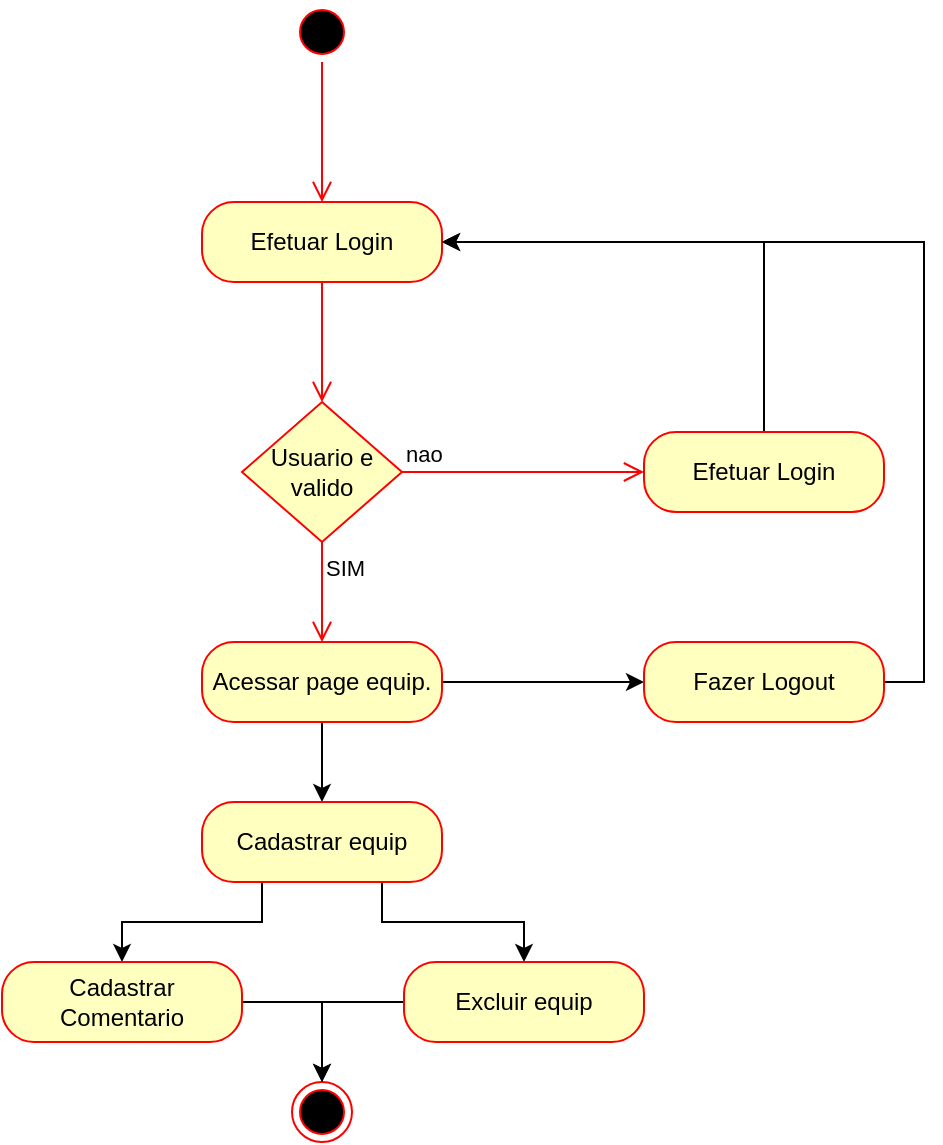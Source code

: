 <mxfile version="16.5.2" type="device" pages="2"><diagram id="QzhUx47uFVFr1WJcI9zo" name="Atividades"><mxGraphModel dx="542" dy="513" grid="1" gridSize="10" guides="1" tooltips="1" connect="1" arrows="1" fold="1" page="1" pageScale="1" pageWidth="827" pageHeight="1169" math="0" shadow="0"><root><mxCell id="0"/><mxCell id="1" parent="0"/><mxCell id="RXyafjh_DnvOG215mz1Y-1" value="" style="ellipse;html=1;shape=startState;fillColor=#000000;strokeColor=#ff0000;" vertex="1" parent="1"><mxGeometry x="384" width="30" height="30" as="geometry"/></mxCell><mxCell id="RXyafjh_DnvOG215mz1Y-2" value="" style="edgeStyle=orthogonalEdgeStyle;html=1;verticalAlign=bottom;endArrow=open;endSize=8;strokeColor=#ff0000;rounded=0;entryX=0.5;entryY=0;entryDx=0;entryDy=0;" edge="1" source="RXyafjh_DnvOG215mz1Y-1" parent="1" target="RXyafjh_DnvOG215mz1Y-4"><mxGeometry relative="1" as="geometry"><mxPoint x="399" y="90" as="targetPoint"/></mxGeometry></mxCell><mxCell id="RXyafjh_DnvOG215mz1Y-3" value="" style="ellipse;html=1;shape=endState;fillColor=#000000;strokeColor=#ff0000;" vertex="1" parent="1"><mxGeometry x="384" y="540" width="30" height="30" as="geometry"/></mxCell><mxCell id="RXyafjh_DnvOG215mz1Y-4" value="Efetuar Login" style="rounded=1;whiteSpace=wrap;html=1;arcSize=40;fontColor=#000000;fillColor=#ffffc0;strokeColor=#ff0000;" vertex="1" parent="1"><mxGeometry x="339" y="100" width="120" height="40" as="geometry"/></mxCell><mxCell id="RXyafjh_DnvOG215mz1Y-5" value="" style="edgeStyle=orthogonalEdgeStyle;html=1;verticalAlign=bottom;endArrow=open;endSize=8;strokeColor=#ff0000;rounded=0;" edge="1" source="RXyafjh_DnvOG215mz1Y-4" parent="1"><mxGeometry relative="1" as="geometry"><mxPoint x="399" y="200" as="targetPoint"/></mxGeometry></mxCell><mxCell id="RXyafjh_DnvOG215mz1Y-6" value="Usuario e valido" style="rhombus;whiteSpace=wrap;html=1;fillColor=#ffffc0;strokeColor=#ff0000;" vertex="1" parent="1"><mxGeometry x="359" y="200" width="80" height="70" as="geometry"/></mxCell><mxCell id="RXyafjh_DnvOG215mz1Y-7" value="nao" style="edgeStyle=orthogonalEdgeStyle;html=1;align=left;verticalAlign=bottom;endArrow=open;endSize=8;strokeColor=#ff0000;rounded=0;" edge="1" source="RXyafjh_DnvOG215mz1Y-6" parent="1"><mxGeometry x="-1" relative="1" as="geometry"><mxPoint x="560" y="235" as="targetPoint"/></mxGeometry></mxCell><mxCell id="RXyafjh_DnvOG215mz1Y-8" value="SIM" style="edgeStyle=orthogonalEdgeStyle;html=1;align=left;verticalAlign=top;endArrow=open;endSize=8;strokeColor=#ff0000;rounded=0;" edge="1" source="RXyafjh_DnvOG215mz1Y-6" parent="1"><mxGeometry x="-1" relative="1" as="geometry"><mxPoint x="399" y="320" as="targetPoint"/></mxGeometry></mxCell><mxCell id="RXyafjh_DnvOG215mz1Y-10" style="edgeStyle=orthogonalEdgeStyle;rounded=0;orthogonalLoop=1;jettySize=auto;html=1;entryX=1;entryY=0.5;entryDx=0;entryDy=0;" edge="1" parent="1" source="RXyafjh_DnvOG215mz1Y-9" target="RXyafjh_DnvOG215mz1Y-4"><mxGeometry relative="1" as="geometry"><Array as="points"><mxPoint x="620" y="120"/></Array></mxGeometry></mxCell><mxCell id="RXyafjh_DnvOG215mz1Y-9" value="Efetuar Login" style="rounded=1;whiteSpace=wrap;html=1;arcSize=40;fontColor=#000000;fillColor=#ffffc0;strokeColor=#ff0000;" vertex="1" parent="1"><mxGeometry x="560" y="215" width="120" height="40" as="geometry"/></mxCell><mxCell id="RXyafjh_DnvOG215mz1Y-18" style="edgeStyle=orthogonalEdgeStyle;rounded=0;orthogonalLoop=1;jettySize=auto;html=1;exitX=0.5;exitY=1;exitDx=0;exitDy=0;" edge="1" parent="1" source="RXyafjh_DnvOG215mz1Y-11" target="RXyafjh_DnvOG215mz1Y-12"><mxGeometry relative="1" as="geometry"/></mxCell><mxCell id="RXyafjh_DnvOG215mz1Y-19" style="edgeStyle=orthogonalEdgeStyle;rounded=0;orthogonalLoop=1;jettySize=auto;html=1;exitX=1;exitY=0.5;exitDx=0;exitDy=0;" edge="1" parent="1" source="RXyafjh_DnvOG215mz1Y-11" target="RXyafjh_DnvOG215mz1Y-15"><mxGeometry relative="1" as="geometry"/></mxCell><mxCell id="RXyafjh_DnvOG215mz1Y-11" value="Acessar page equip." style="rounded=1;whiteSpace=wrap;html=1;arcSize=40;fontColor=#000000;fillColor=#ffffc0;strokeColor=#ff0000;" vertex="1" parent="1"><mxGeometry x="339" y="320" width="120" height="40" as="geometry"/></mxCell><mxCell id="RXyafjh_DnvOG215mz1Y-16" style="edgeStyle=orthogonalEdgeStyle;rounded=0;orthogonalLoop=1;jettySize=auto;html=1;exitX=0.25;exitY=1;exitDx=0;exitDy=0;" edge="1" parent="1" source="RXyafjh_DnvOG215mz1Y-12" target="RXyafjh_DnvOG215mz1Y-14"><mxGeometry relative="1" as="geometry"/></mxCell><mxCell id="RXyafjh_DnvOG215mz1Y-17" style="edgeStyle=orthogonalEdgeStyle;rounded=0;orthogonalLoop=1;jettySize=auto;html=1;exitX=0.75;exitY=1;exitDx=0;exitDy=0;" edge="1" parent="1" source="RXyafjh_DnvOG215mz1Y-12" target="RXyafjh_DnvOG215mz1Y-13"><mxGeometry relative="1" as="geometry"/></mxCell><mxCell id="RXyafjh_DnvOG215mz1Y-12" value="Cadastrar equip" style="rounded=1;whiteSpace=wrap;html=1;arcSize=40;fontColor=#000000;fillColor=#ffffc0;strokeColor=#ff0000;" vertex="1" parent="1"><mxGeometry x="339" y="400" width="120" height="40" as="geometry"/></mxCell><mxCell id="RXyafjh_DnvOG215mz1Y-22" style="edgeStyle=orthogonalEdgeStyle;rounded=0;orthogonalLoop=1;jettySize=auto;html=1;" edge="1" parent="1" source="RXyafjh_DnvOG215mz1Y-13" target="RXyafjh_DnvOG215mz1Y-3"><mxGeometry relative="1" as="geometry"/></mxCell><mxCell id="RXyafjh_DnvOG215mz1Y-13" value="Excluir equip" style="rounded=1;whiteSpace=wrap;html=1;arcSize=40;fontColor=#000000;fillColor=#ffffc0;strokeColor=#ff0000;" vertex="1" parent="1"><mxGeometry x="440" y="480" width="120" height="40" as="geometry"/></mxCell><mxCell id="RXyafjh_DnvOG215mz1Y-21" style="edgeStyle=orthogonalEdgeStyle;rounded=0;orthogonalLoop=1;jettySize=auto;html=1;" edge="1" parent="1" source="RXyafjh_DnvOG215mz1Y-14" target="RXyafjh_DnvOG215mz1Y-3"><mxGeometry relative="1" as="geometry"/></mxCell><mxCell id="RXyafjh_DnvOG215mz1Y-14" value="Cadastrar Comentario" style="rounded=1;whiteSpace=wrap;html=1;arcSize=40;fontColor=#000000;fillColor=#ffffc0;strokeColor=#ff0000;" vertex="1" parent="1"><mxGeometry x="239" y="480" width="120" height="40" as="geometry"/></mxCell><mxCell id="RXyafjh_DnvOG215mz1Y-20" style="edgeStyle=orthogonalEdgeStyle;rounded=0;orthogonalLoop=1;jettySize=auto;html=1;exitX=1;exitY=0.5;exitDx=0;exitDy=0;" edge="1" parent="1" source="RXyafjh_DnvOG215mz1Y-15" target="RXyafjh_DnvOG215mz1Y-4"><mxGeometry relative="1" as="geometry"><Array as="points"><mxPoint x="700" y="340"/><mxPoint x="700" y="120"/></Array></mxGeometry></mxCell><mxCell id="RXyafjh_DnvOG215mz1Y-15" value="Fazer Logout" style="rounded=1;whiteSpace=wrap;html=1;arcSize=40;fontColor=#000000;fillColor=#ffffc0;strokeColor=#ff0000;" vertex="1" parent="1"><mxGeometry x="560" y="320" width="120" height="40" as="geometry"/></mxCell></root></mxGraphModel></diagram><diagram id="NHq4aPXF-pEHQv_GfI_e" name="Logico"><mxGraphModel dx="813" dy="770" grid="1" gridSize="10" guides="1" tooltips="1" connect="1" arrows="1" fold="1" page="1" pageScale="1" pageWidth="827" pageHeight="1169" math="0" shadow="0"><root><mxCell id="Qe6hFHJj5WQMaI9tV6eL-0"/><mxCell id="Qe6hFHJj5WQMaI9tV6eL-1" parent="Qe6hFHJj5WQMaI9tV6eL-0"/><mxCell id="_TYozRC-S6F0wH7qAVoj-0" value="Comentarios" style="shape=table;startSize=30;container=1;collapsible=1;childLayout=tableLayout;fixedRows=1;rowLines=0;fontStyle=1;align=center;resizeLast=1;" vertex="1" parent="Qe6hFHJj5WQMaI9tV6eL-1"><mxGeometry x="450" y="160" width="180" height="190" as="geometry"/></mxCell><mxCell id="_TYozRC-S6F0wH7qAVoj-1" value="" style="shape=tableRow;horizontal=0;startSize=0;swimlaneHead=0;swimlaneBody=0;fillColor=none;collapsible=0;dropTarget=0;points=[[0,0.5],[1,0.5]];portConstraint=eastwest;top=0;left=0;right=0;bottom=1;" vertex="1" parent="_TYozRC-S6F0wH7qAVoj-0"><mxGeometry y="30" width="180" height="30" as="geometry"/></mxCell><mxCell id="_TYozRC-S6F0wH7qAVoj-2" value="PK" style="shape=partialRectangle;connectable=0;fillColor=none;top=0;left=0;bottom=0;right=0;fontStyle=1;overflow=hidden;" vertex="1" parent="_TYozRC-S6F0wH7qAVoj-1"><mxGeometry width="30" height="30" as="geometry"><mxRectangle width="30" height="30" as="alternateBounds"/></mxGeometry></mxCell><mxCell id="_TYozRC-S6F0wH7qAVoj-3" value="id" style="shape=partialRectangle;connectable=0;fillColor=none;top=0;left=0;bottom=0;right=0;align=left;spacingLeft=6;fontStyle=5;overflow=hidden;" vertex="1" parent="_TYozRC-S6F0wH7qAVoj-1"><mxGeometry x="30" width="150" height="30" as="geometry"><mxRectangle width="150" height="30" as="alternateBounds"/></mxGeometry></mxCell><mxCell id="_TYozRC-S6F0wH7qAVoj-65" value="" style="shape=tableRow;horizontal=0;startSize=0;swimlaneHead=0;swimlaneBody=0;fillColor=none;collapsible=0;dropTarget=0;points=[[0,0.5],[1,0.5]];portConstraint=eastwest;top=0;left=0;right=0;bottom=1;" vertex="1" parent="_TYozRC-S6F0wH7qAVoj-0"><mxGeometry y="60" width="180" height="30" as="geometry"/></mxCell><mxCell id="_TYozRC-S6F0wH7qAVoj-66" value="FK" style="shape=partialRectangle;connectable=0;fillColor=none;top=0;left=0;bottom=0;right=0;fontStyle=1;overflow=hidden;" vertex="1" parent="_TYozRC-S6F0wH7qAVoj-65"><mxGeometry width="30" height="30" as="geometry"><mxRectangle width="30" height="30" as="alternateBounds"/></mxGeometry></mxCell><mxCell id="_TYozRC-S6F0wH7qAVoj-67" value="idPerfis" style="shape=partialRectangle;connectable=0;fillColor=none;top=0;left=0;bottom=0;right=0;align=left;spacingLeft=6;fontStyle=5;overflow=hidden;" vertex="1" parent="_TYozRC-S6F0wH7qAVoj-65"><mxGeometry x="30" width="150" height="30" as="geometry"><mxRectangle width="150" height="30" as="alternateBounds"/></mxGeometry></mxCell><mxCell id="_TYozRC-S6F0wH7qAVoj-68" value="" style="shape=tableRow;horizontal=0;startSize=0;swimlaneHead=0;swimlaneBody=0;fillColor=none;collapsible=0;dropTarget=0;points=[[0,0.5],[1,0.5]];portConstraint=eastwest;top=0;left=0;right=0;bottom=1;" vertex="1" parent="_TYozRC-S6F0wH7qAVoj-0"><mxGeometry y="90" width="180" height="30" as="geometry"/></mxCell><mxCell id="_TYozRC-S6F0wH7qAVoj-69" value="FK" style="shape=partialRectangle;connectable=0;fillColor=none;top=0;left=0;bottom=0;right=0;fontStyle=1;overflow=hidden;" vertex="1" parent="_TYozRC-S6F0wH7qAVoj-68"><mxGeometry width="30" height="30" as="geometry"><mxRectangle width="30" height="30" as="alternateBounds"/></mxGeometry></mxCell><mxCell id="_TYozRC-S6F0wH7qAVoj-70" value="idEquipamentos" style="shape=partialRectangle;connectable=0;fillColor=none;top=0;left=0;bottom=0;right=0;align=left;spacingLeft=6;fontStyle=5;overflow=hidden;" vertex="1" parent="_TYozRC-S6F0wH7qAVoj-68"><mxGeometry x="30" width="150" height="30" as="geometry"><mxRectangle width="150" height="30" as="alternateBounds"/></mxGeometry></mxCell><mxCell id="_TYozRC-S6F0wH7qAVoj-10" value="" style="shape=tableRow;horizontal=0;startSize=0;swimlaneHead=0;swimlaneBody=0;fillColor=none;collapsible=0;dropTarget=0;points=[[0,0.5],[1,0.5]];portConstraint=eastwest;top=0;left=0;right=0;bottom=0;" vertex="1" parent="_TYozRC-S6F0wH7qAVoj-0"><mxGeometry y="120" width="180" height="30" as="geometry"/></mxCell><mxCell id="_TYozRC-S6F0wH7qAVoj-11" value="" style="shape=partialRectangle;connectable=0;fillColor=none;top=0;left=0;bottom=0;right=0;editable=1;overflow=hidden;" vertex="1" parent="_TYozRC-S6F0wH7qAVoj-10"><mxGeometry width="30" height="30" as="geometry"><mxRectangle width="30" height="30" as="alternateBounds"/></mxGeometry></mxCell><mxCell id="_TYozRC-S6F0wH7qAVoj-12" value="Comentario varchar(255)" style="shape=partialRectangle;connectable=0;fillColor=none;top=0;left=0;bottom=0;right=0;align=left;spacingLeft=6;overflow=hidden;" vertex="1" parent="_TYozRC-S6F0wH7qAVoj-10"><mxGeometry x="30" width="150" height="30" as="geometry"><mxRectangle width="150" height="30" as="alternateBounds"/></mxGeometry></mxCell><mxCell id="_TYozRC-S6F0wH7qAVoj-7" value="" style="shape=tableRow;horizontal=0;startSize=0;swimlaneHead=0;swimlaneBody=0;fillColor=none;collapsible=0;dropTarget=0;points=[[0,0.5],[1,0.5]];portConstraint=eastwest;top=0;left=0;right=0;bottom=0;" vertex="1" parent="_TYozRC-S6F0wH7qAVoj-0"><mxGeometry y="150" width="180" height="30" as="geometry"/></mxCell><mxCell id="_TYozRC-S6F0wH7qAVoj-8" value="" style="shape=partialRectangle;connectable=0;fillColor=none;top=0;left=0;bottom=0;right=0;editable=1;overflow=hidden;" vertex="1" parent="_TYozRC-S6F0wH7qAVoj-7"><mxGeometry width="30" height="30" as="geometry"><mxRectangle width="30" height="30" as="alternateBounds"/></mxGeometry></mxCell><mxCell id="_TYozRC-S6F0wH7qAVoj-9" value="Data datetime" style="shape=partialRectangle;connectable=0;fillColor=none;top=0;left=0;bottom=0;right=0;align=left;spacingLeft=6;overflow=hidden;" vertex="1" parent="_TYozRC-S6F0wH7qAVoj-7"><mxGeometry x="30" width="150" height="30" as="geometry"><mxRectangle width="150" height="30" as="alternateBounds"/></mxGeometry></mxCell><mxCell id="_TYozRC-S6F0wH7qAVoj-13" value="Usuarios" style="shape=table;startSize=30;container=1;collapsible=1;childLayout=tableLayout;fixedRows=1;rowLines=0;fontStyle=1;align=center;resizeLast=1;" vertex="1" parent="Qe6hFHJj5WQMaI9tV6eL-1"><mxGeometry x="450" width="180" height="130" as="geometry"/></mxCell><mxCell id="_TYozRC-S6F0wH7qAVoj-14" value="" style="shape=tableRow;horizontal=0;startSize=0;swimlaneHead=0;swimlaneBody=0;fillColor=none;collapsible=0;dropTarget=0;points=[[0,0.5],[1,0.5]];portConstraint=eastwest;top=0;left=0;right=0;bottom=1;" vertex="1" parent="_TYozRC-S6F0wH7qAVoj-13"><mxGeometry y="30" width="180" height="30" as="geometry"/></mxCell><mxCell id="_TYozRC-S6F0wH7qAVoj-15" value="PK" style="shape=partialRectangle;connectable=0;fillColor=none;top=0;left=0;bottom=0;right=0;fontStyle=1;overflow=hidden;" vertex="1" parent="_TYozRC-S6F0wH7qAVoj-14"><mxGeometry width="30" height="30" as="geometry"><mxRectangle width="30" height="30" as="alternateBounds"/></mxGeometry></mxCell><mxCell id="_TYozRC-S6F0wH7qAVoj-16" value="id" style="shape=partialRectangle;connectable=0;fillColor=none;top=0;left=0;bottom=0;right=0;align=left;spacingLeft=6;fontStyle=5;overflow=hidden;" vertex="1" parent="_TYozRC-S6F0wH7qAVoj-14"><mxGeometry x="30" width="150" height="30" as="geometry"><mxRectangle width="150" height="30" as="alternateBounds"/></mxGeometry></mxCell><mxCell id="_TYozRC-S6F0wH7qAVoj-56" value="" style="shape=tableRow;horizontal=0;startSize=0;swimlaneHead=0;swimlaneBody=0;fillColor=none;collapsible=0;dropTarget=0;points=[[0,0.5],[1,0.5]];portConstraint=eastwest;top=0;left=0;right=0;bottom=1;" vertex="1" parent="_TYozRC-S6F0wH7qAVoj-13"><mxGeometry y="60" width="180" height="30" as="geometry"/></mxCell><mxCell id="_TYozRC-S6F0wH7qAVoj-57" value="FK" style="shape=partialRectangle;connectable=0;fillColor=none;top=0;left=0;bottom=0;right=0;fontStyle=1;overflow=hidden;" vertex="1" parent="_TYozRC-S6F0wH7qAVoj-56"><mxGeometry width="30" height="30" as="geometry"><mxRectangle width="30" height="30" as="alternateBounds"/></mxGeometry></mxCell><mxCell id="_TYozRC-S6F0wH7qAVoj-58" value="idPerfis" style="shape=partialRectangle;connectable=0;fillColor=none;top=0;left=0;bottom=0;right=0;align=left;spacingLeft=6;fontStyle=5;overflow=hidden;" vertex="1" parent="_TYozRC-S6F0wH7qAVoj-56"><mxGeometry x="30" width="150" height="30" as="geometry"><mxRectangle width="150" height="30" as="alternateBounds"/></mxGeometry></mxCell><mxCell id="_TYozRC-S6F0wH7qAVoj-17" value="" style="shape=tableRow;horizontal=0;startSize=0;swimlaneHead=0;swimlaneBody=0;fillColor=none;collapsible=0;dropTarget=0;points=[[0,0.5],[1,0.5]];portConstraint=eastwest;top=0;left=0;right=0;bottom=0;" vertex="1" parent="_TYozRC-S6F0wH7qAVoj-13"><mxGeometry y="90" width="180" height="30" as="geometry"/></mxCell><mxCell id="_TYozRC-S6F0wH7qAVoj-18" value="" style="shape=partialRectangle;connectable=0;fillColor=none;top=0;left=0;bottom=0;right=0;editable=1;overflow=hidden;" vertex="1" parent="_TYozRC-S6F0wH7qAVoj-17"><mxGeometry width="30" height="30" as="geometry"><mxRectangle width="30" height="30" as="alternateBounds"/></mxGeometry></mxCell><mxCell id="_TYozRC-S6F0wH7qAVoj-19" value="Senha varchar(10)" style="shape=partialRectangle;connectable=0;fillColor=none;top=0;left=0;bottom=0;right=0;align=left;spacingLeft=6;overflow=hidden;" vertex="1" parent="_TYozRC-S6F0wH7qAVoj-17"><mxGeometry x="30" width="150" height="30" as="geometry"><mxRectangle width="150" height="30" as="alternateBounds"/></mxGeometry></mxCell><mxCell id="_TYozRC-S6F0wH7qAVoj-26" value="Perfis" style="shape=table;startSize=30;container=1;collapsible=1;childLayout=tableLayout;fixedRows=1;rowLines=0;fontStyle=1;align=center;resizeLast=1;" vertex="1" parent="Qe6hFHJj5WQMaI9tV6eL-1"><mxGeometry x="120" width="200" height="100" as="geometry"/></mxCell><mxCell id="_TYozRC-S6F0wH7qAVoj-27" value="" style="shape=tableRow;horizontal=0;startSize=0;swimlaneHead=0;swimlaneBody=0;fillColor=none;collapsible=0;dropTarget=0;points=[[0,0.5],[1,0.5]];portConstraint=eastwest;top=0;left=0;right=0;bottom=1;" vertex="1" parent="_TYozRC-S6F0wH7qAVoj-26"><mxGeometry y="30" width="200" height="30" as="geometry"/></mxCell><mxCell id="_TYozRC-S6F0wH7qAVoj-28" value="PK" style="shape=partialRectangle;connectable=0;fillColor=none;top=0;left=0;bottom=0;right=0;fontStyle=1;overflow=hidden;" vertex="1" parent="_TYozRC-S6F0wH7qAVoj-27"><mxGeometry width="30" height="30" as="geometry"><mxRectangle width="30" height="30" as="alternateBounds"/></mxGeometry></mxCell><mxCell id="_TYozRC-S6F0wH7qAVoj-29" value="id" style="shape=partialRectangle;connectable=0;fillColor=none;top=0;left=0;bottom=0;right=0;align=left;spacingLeft=6;fontStyle=5;overflow=hidden;" vertex="1" parent="_TYozRC-S6F0wH7qAVoj-27"><mxGeometry x="30" width="170" height="30" as="geometry"><mxRectangle width="170" height="30" as="alternateBounds"/></mxGeometry></mxCell><mxCell id="_TYozRC-S6F0wH7qAVoj-30" value="" style="shape=tableRow;horizontal=0;startSize=0;swimlaneHead=0;swimlaneBody=0;fillColor=none;collapsible=0;dropTarget=0;points=[[0,0.5],[1,0.5]];portConstraint=eastwest;top=0;left=0;right=0;bottom=0;" vertex="1" parent="_TYozRC-S6F0wH7qAVoj-26"><mxGeometry y="60" width="200" height="30" as="geometry"/></mxCell><mxCell id="_TYozRC-S6F0wH7qAVoj-31" value="" style="shape=partialRectangle;connectable=0;fillColor=none;top=0;left=0;bottom=0;right=0;editable=1;overflow=hidden;" vertex="1" parent="_TYozRC-S6F0wH7qAVoj-30"><mxGeometry width="30" height="30" as="geometry"><mxRectangle width="30" height="30" as="alternateBounds"/></mxGeometry></mxCell><mxCell id="_TYozRC-S6F0wH7qAVoj-32" value="Perfil varchar(50)" style="shape=partialRectangle;connectable=0;fillColor=none;top=0;left=0;bottom=0;right=0;align=left;spacingLeft=6;overflow=hidden;" vertex="1" parent="_TYozRC-S6F0wH7qAVoj-30"><mxGeometry x="30" width="170" height="30" as="geometry"><mxRectangle width="170" height="30" as="alternateBounds"/></mxGeometry></mxCell><mxCell id="_TYozRC-S6F0wH7qAVoj-39" value="Equipamentos" style="shape=table;startSize=30;container=1;collapsible=1;childLayout=tableLayout;fixedRows=1;rowLines=0;fontStyle=1;align=center;resizeLast=1;" vertex="1" parent="Qe6hFHJj5WQMaI9tV6eL-1"><mxGeometry x="120" y="160" width="200" height="220" as="geometry"/></mxCell><mxCell id="_TYozRC-S6F0wH7qAVoj-40" value="" style="shape=tableRow;horizontal=0;startSize=0;swimlaneHead=0;swimlaneBody=0;fillColor=none;collapsible=0;dropTarget=0;points=[[0,0.5],[1,0.5]];portConstraint=eastwest;top=0;left=0;right=0;bottom=1;" vertex="1" parent="_TYozRC-S6F0wH7qAVoj-39"><mxGeometry y="30" width="200" height="30" as="geometry"/></mxCell><mxCell id="_TYozRC-S6F0wH7qAVoj-41" value="PK" style="shape=partialRectangle;connectable=0;fillColor=none;top=0;left=0;bottom=0;right=0;fontStyle=1;overflow=hidden;" vertex="1" parent="_TYozRC-S6F0wH7qAVoj-40"><mxGeometry width="30" height="30" as="geometry"><mxRectangle width="30" height="30" as="alternateBounds"/></mxGeometry></mxCell><mxCell id="_TYozRC-S6F0wH7qAVoj-42" value="id" style="shape=partialRectangle;connectable=0;fillColor=none;top=0;left=0;bottom=0;right=0;align=left;spacingLeft=6;fontStyle=5;overflow=hidden;" vertex="1" parent="_TYozRC-S6F0wH7qAVoj-40"><mxGeometry x="30" width="170" height="30" as="geometry"><mxRectangle width="170" height="30" as="alternateBounds"/></mxGeometry></mxCell><mxCell id="_TYozRC-S6F0wH7qAVoj-43" value="" style="shape=tableRow;horizontal=0;startSize=0;swimlaneHead=0;swimlaneBody=0;fillColor=none;collapsible=0;dropTarget=0;points=[[0,0.5],[1,0.5]];portConstraint=eastwest;top=0;left=0;right=0;bottom=0;" vertex="1" parent="_TYozRC-S6F0wH7qAVoj-39"><mxGeometry y="60" width="200" height="30" as="geometry"/></mxCell><mxCell id="_TYozRC-S6F0wH7qAVoj-44" value="" style="shape=partialRectangle;connectable=0;fillColor=none;top=0;left=0;bottom=0;right=0;editable=1;overflow=hidden;" vertex="1" parent="_TYozRC-S6F0wH7qAVoj-43"><mxGeometry width="30" height="30" as="geometry"><mxRectangle width="30" height="30" as="alternateBounds"/></mxGeometry></mxCell><mxCell id="_TYozRC-S6F0wH7qAVoj-45" value="Equipamento varchar(255)" style="shape=partialRectangle;connectable=0;fillColor=none;top=0;left=0;bottom=0;right=0;align=left;spacingLeft=6;overflow=hidden;" vertex="1" parent="_TYozRC-S6F0wH7qAVoj-43"><mxGeometry x="30" width="170" height="30" as="geometry"><mxRectangle width="170" height="30" as="alternateBounds"/></mxGeometry></mxCell><mxCell id="_TYozRC-S6F0wH7qAVoj-46" value="" style="shape=tableRow;horizontal=0;startSize=0;swimlaneHead=0;swimlaneBody=0;fillColor=none;collapsible=0;dropTarget=0;points=[[0,0.5],[1,0.5]];portConstraint=eastwest;top=0;left=0;right=0;bottom=0;" vertex="1" parent="_TYozRC-S6F0wH7qAVoj-39"><mxGeometry y="90" width="200" height="30" as="geometry"/></mxCell><mxCell id="_TYozRC-S6F0wH7qAVoj-47" value="" style="shape=partialRectangle;connectable=0;fillColor=none;top=0;left=0;bottom=0;right=0;editable=1;overflow=hidden;" vertex="1" parent="_TYozRC-S6F0wH7qAVoj-46"><mxGeometry width="30" height="30" as="geometry"><mxRectangle width="30" height="30" as="alternateBounds"/></mxGeometry></mxCell><mxCell id="_TYozRC-S6F0wH7qAVoj-48" value="Imagem varchar(255)" style="shape=partialRectangle;connectable=0;fillColor=none;top=0;left=0;bottom=0;right=0;align=left;spacingLeft=6;overflow=hidden;" vertex="1" parent="_TYozRC-S6F0wH7qAVoj-46"><mxGeometry x="30" width="170" height="30" as="geometry"><mxRectangle width="170" height="30" as="alternateBounds"/></mxGeometry></mxCell><mxCell id="_TYozRC-S6F0wH7qAVoj-49" value="" style="shape=tableRow;horizontal=0;startSize=0;swimlaneHead=0;swimlaneBody=0;fillColor=none;collapsible=0;dropTarget=0;points=[[0,0.5],[1,0.5]];portConstraint=eastwest;top=0;left=0;right=0;bottom=0;" vertex="1" parent="_TYozRC-S6F0wH7qAVoj-39"><mxGeometry y="120" width="200" height="30" as="geometry"/></mxCell><mxCell id="_TYozRC-S6F0wH7qAVoj-50" value="" style="shape=partialRectangle;connectable=0;fillColor=none;top=0;left=0;bottom=0;right=0;editable=1;overflow=hidden;" vertex="1" parent="_TYozRC-S6F0wH7qAVoj-49"><mxGeometry width="30" height="30" as="geometry"><mxRectangle width="30" height="30" as="alternateBounds"/></mxGeometry></mxCell><mxCell id="_TYozRC-S6F0wH7qAVoj-51" value="Descrição varchar(255)" style="shape=partialRectangle;connectable=0;fillColor=none;top=0;left=0;bottom=0;right=0;align=left;spacingLeft=6;overflow=hidden;" vertex="1" parent="_TYozRC-S6F0wH7qAVoj-49"><mxGeometry x="30" width="170" height="30" as="geometry"><mxRectangle width="170" height="30" as="alternateBounds"/></mxGeometry></mxCell><mxCell id="_TYozRC-S6F0wH7qAVoj-59" value="" style="shape=tableRow;horizontal=0;startSize=0;swimlaneHead=0;swimlaneBody=0;fillColor=none;collapsible=0;dropTarget=0;points=[[0,0.5],[1,0.5]];portConstraint=eastwest;top=0;left=0;right=0;bottom=0;" vertex="1" parent="_TYozRC-S6F0wH7qAVoj-39"><mxGeometry y="150" width="200" height="30" as="geometry"/></mxCell><mxCell id="_TYozRC-S6F0wH7qAVoj-60" value="" style="shape=partialRectangle;connectable=0;fillColor=none;top=0;left=0;bottom=0;right=0;editable=1;overflow=hidden;" vertex="1" parent="_TYozRC-S6F0wH7qAVoj-59"><mxGeometry width="30" height="30" as="geometry"><mxRectangle width="30" height="30" as="alternateBounds"/></mxGeometry></mxCell><mxCell id="_TYozRC-S6F0wH7qAVoj-61" value="Ativo bit" style="shape=partialRectangle;connectable=0;fillColor=none;top=0;left=0;bottom=0;right=0;align=left;spacingLeft=6;overflow=hidden;" vertex="1" parent="_TYozRC-S6F0wH7qAVoj-59"><mxGeometry x="30" width="170" height="30" as="geometry"><mxRectangle width="170" height="30" as="alternateBounds"/></mxGeometry></mxCell><mxCell id="_TYozRC-S6F0wH7qAVoj-62" value="" style="shape=tableRow;horizontal=0;startSize=0;swimlaneHead=0;swimlaneBody=0;fillColor=none;collapsible=0;dropTarget=0;points=[[0,0.5],[1,0.5]];portConstraint=eastwest;top=0;left=0;right=0;bottom=0;" vertex="1" parent="_TYozRC-S6F0wH7qAVoj-39"><mxGeometry y="180" width="200" height="30" as="geometry"/></mxCell><mxCell id="_TYozRC-S6F0wH7qAVoj-63" value="" style="shape=partialRectangle;connectable=0;fillColor=none;top=0;left=0;bottom=0;right=0;editable=1;overflow=hidden;" vertex="1" parent="_TYozRC-S6F0wH7qAVoj-62"><mxGeometry width="30" height="30" as="geometry"><mxRectangle width="30" height="30" as="alternateBounds"/></mxGeometry></mxCell><mxCell id="_TYozRC-S6F0wH7qAVoj-64" value="Data datetime" style="shape=partialRectangle;connectable=0;fillColor=none;top=0;left=0;bottom=0;right=0;align=left;spacingLeft=6;overflow=hidden;" vertex="1" parent="_TYozRC-S6F0wH7qAVoj-62"><mxGeometry x="30" width="170" height="30" as="geometry"><mxRectangle width="170" height="30" as="alternateBounds"/></mxGeometry></mxCell><mxCell id="_TYozRC-S6F0wH7qAVoj-71" value="" style="edgeStyle=entityRelationEdgeStyle;fontSize=12;html=1;endArrow=ERoneToMany;rounded=0;" edge="1" parent="Qe6hFHJj5WQMaI9tV6eL-1" source="_TYozRC-S6F0wH7qAVoj-27" target="_TYozRC-S6F0wH7qAVoj-56"><mxGeometry width="100" height="100" relative="1" as="geometry"><mxPoint x="340" y="40" as="sourcePoint"/><mxPoint x="440" y="130" as="targetPoint"/></mxGeometry></mxCell><mxCell id="_TYozRC-S6F0wH7qAVoj-72" value="" style="edgeStyle=entityRelationEdgeStyle;fontSize=12;html=1;endArrow=ERoneToMany;rounded=0;" edge="1" parent="Qe6hFHJj5WQMaI9tV6eL-1" source="_TYozRC-S6F0wH7qAVoj-27" target="_TYozRC-S6F0wH7qAVoj-65"><mxGeometry width="100" height="100" relative="1" as="geometry"><mxPoint x="330" y="55" as="sourcePoint"/><mxPoint x="390" y="85" as="targetPoint"/></mxGeometry></mxCell><mxCell id="_TYozRC-S6F0wH7qAVoj-73" value="" style="edgeStyle=entityRelationEdgeStyle;fontSize=12;html=1;endArrow=ERoneToMany;rounded=0;" edge="1" parent="Qe6hFHJj5WQMaI9tV6eL-1" source="_TYozRC-S6F0wH7qAVoj-40" target="_TYozRC-S6F0wH7qAVoj-68"><mxGeometry width="100" height="100" relative="1" as="geometry"><mxPoint x="330" y="55" as="sourcePoint"/><mxPoint x="380" y="280" as="targetPoint"/></mxGeometry></mxCell></root></mxGraphModel></diagram></mxfile>
